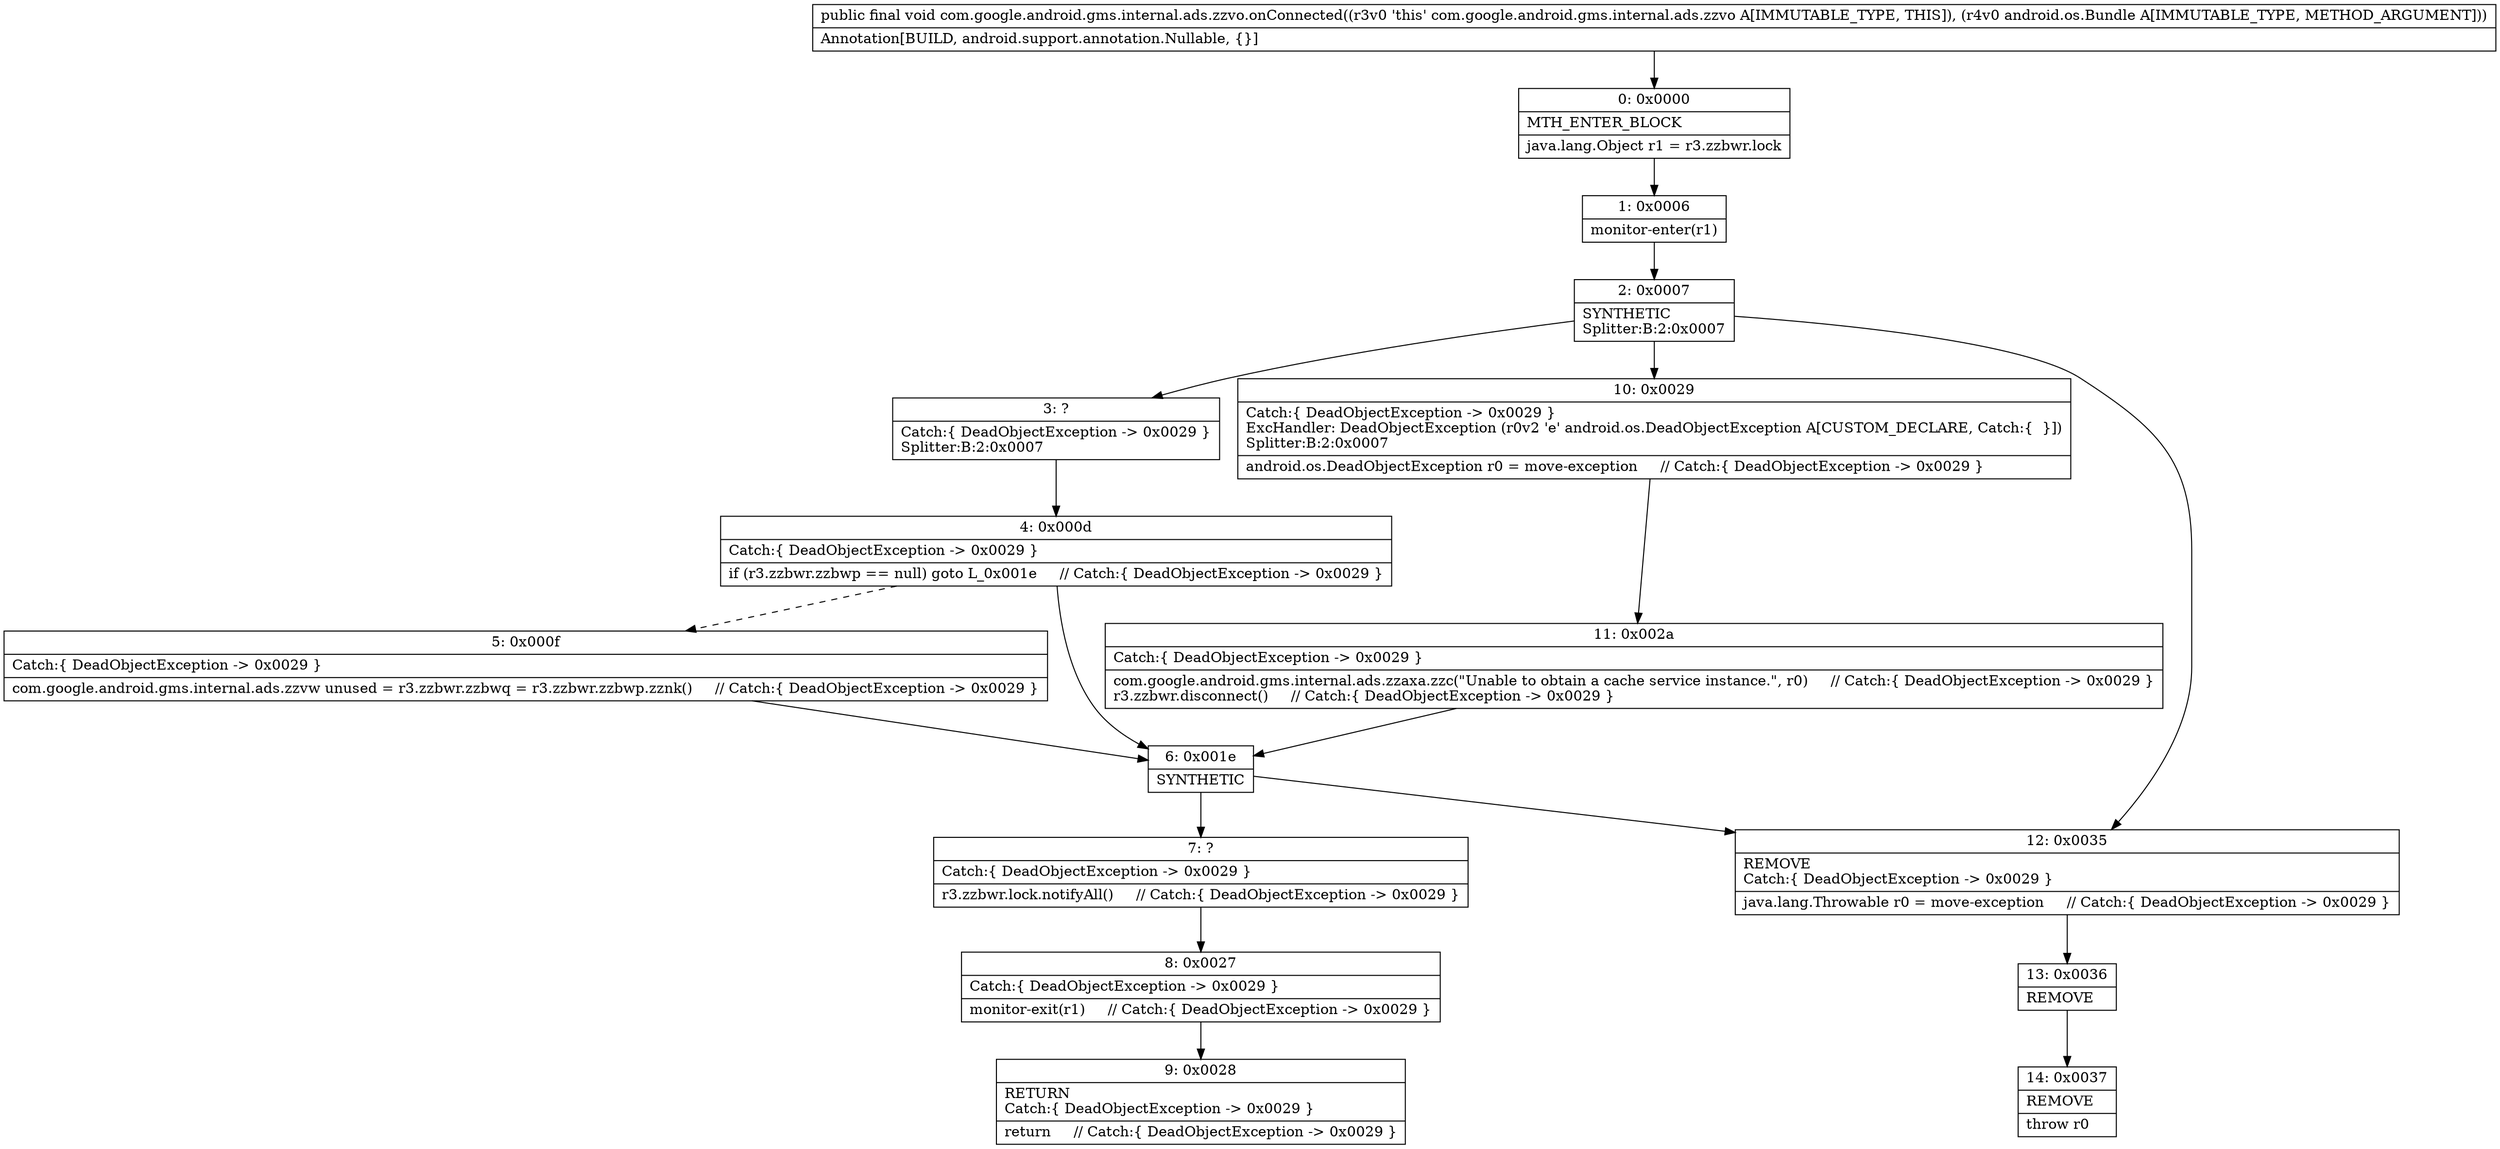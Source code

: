digraph "CFG forcom.google.android.gms.internal.ads.zzvo.onConnected(Landroid\/os\/Bundle;)V" {
Node_0 [shape=record,label="{0\:\ 0x0000|MTH_ENTER_BLOCK\l|java.lang.Object r1 = r3.zzbwr.lock\l}"];
Node_1 [shape=record,label="{1\:\ 0x0006|monitor\-enter(r1)\l}"];
Node_2 [shape=record,label="{2\:\ 0x0007|SYNTHETIC\lSplitter:B:2:0x0007\l}"];
Node_3 [shape=record,label="{3\:\ ?|Catch:\{ DeadObjectException \-\> 0x0029 \}\lSplitter:B:2:0x0007\l}"];
Node_4 [shape=record,label="{4\:\ 0x000d|Catch:\{ DeadObjectException \-\> 0x0029 \}\l|if (r3.zzbwr.zzbwp == null) goto L_0x001e     \/\/ Catch:\{ DeadObjectException \-\> 0x0029 \}\l}"];
Node_5 [shape=record,label="{5\:\ 0x000f|Catch:\{ DeadObjectException \-\> 0x0029 \}\l|com.google.android.gms.internal.ads.zzvw unused = r3.zzbwr.zzbwq = r3.zzbwr.zzbwp.zznk()     \/\/ Catch:\{ DeadObjectException \-\> 0x0029 \}\l}"];
Node_6 [shape=record,label="{6\:\ 0x001e|SYNTHETIC\l}"];
Node_7 [shape=record,label="{7\:\ ?|Catch:\{ DeadObjectException \-\> 0x0029 \}\l|r3.zzbwr.lock.notifyAll()     \/\/ Catch:\{ DeadObjectException \-\> 0x0029 \}\l}"];
Node_8 [shape=record,label="{8\:\ 0x0027|Catch:\{ DeadObjectException \-\> 0x0029 \}\l|monitor\-exit(r1)     \/\/ Catch:\{ DeadObjectException \-\> 0x0029 \}\l}"];
Node_9 [shape=record,label="{9\:\ 0x0028|RETURN\lCatch:\{ DeadObjectException \-\> 0x0029 \}\l|return     \/\/ Catch:\{ DeadObjectException \-\> 0x0029 \}\l}"];
Node_10 [shape=record,label="{10\:\ 0x0029|Catch:\{ DeadObjectException \-\> 0x0029 \}\lExcHandler: DeadObjectException (r0v2 'e' android.os.DeadObjectException A[CUSTOM_DECLARE, Catch:\{  \}])\lSplitter:B:2:0x0007\l|android.os.DeadObjectException r0 = move\-exception     \/\/ Catch:\{ DeadObjectException \-\> 0x0029 \}\l}"];
Node_11 [shape=record,label="{11\:\ 0x002a|Catch:\{ DeadObjectException \-\> 0x0029 \}\l|com.google.android.gms.internal.ads.zzaxa.zzc(\"Unable to obtain a cache service instance.\", r0)     \/\/ Catch:\{ DeadObjectException \-\> 0x0029 \}\lr3.zzbwr.disconnect()     \/\/ Catch:\{ DeadObjectException \-\> 0x0029 \}\l}"];
Node_12 [shape=record,label="{12\:\ 0x0035|REMOVE\lCatch:\{ DeadObjectException \-\> 0x0029 \}\l|java.lang.Throwable r0 = move\-exception     \/\/ Catch:\{ DeadObjectException \-\> 0x0029 \}\l}"];
Node_13 [shape=record,label="{13\:\ 0x0036|REMOVE\l}"];
Node_14 [shape=record,label="{14\:\ 0x0037|REMOVE\l|throw r0\l}"];
MethodNode[shape=record,label="{public final void com.google.android.gms.internal.ads.zzvo.onConnected((r3v0 'this' com.google.android.gms.internal.ads.zzvo A[IMMUTABLE_TYPE, THIS]), (r4v0 android.os.Bundle A[IMMUTABLE_TYPE, METHOD_ARGUMENT]))  | Annotation[BUILD, android.support.annotation.Nullable, \{\}]\l}"];
MethodNode -> Node_0;
Node_0 -> Node_1;
Node_1 -> Node_2;
Node_2 -> Node_3;
Node_2 -> Node_10;
Node_2 -> Node_12;
Node_3 -> Node_4;
Node_4 -> Node_5[style=dashed];
Node_4 -> Node_6;
Node_5 -> Node_6;
Node_6 -> Node_7;
Node_6 -> Node_12;
Node_7 -> Node_8;
Node_8 -> Node_9;
Node_10 -> Node_11;
Node_11 -> Node_6;
Node_12 -> Node_13;
Node_13 -> Node_14;
}

